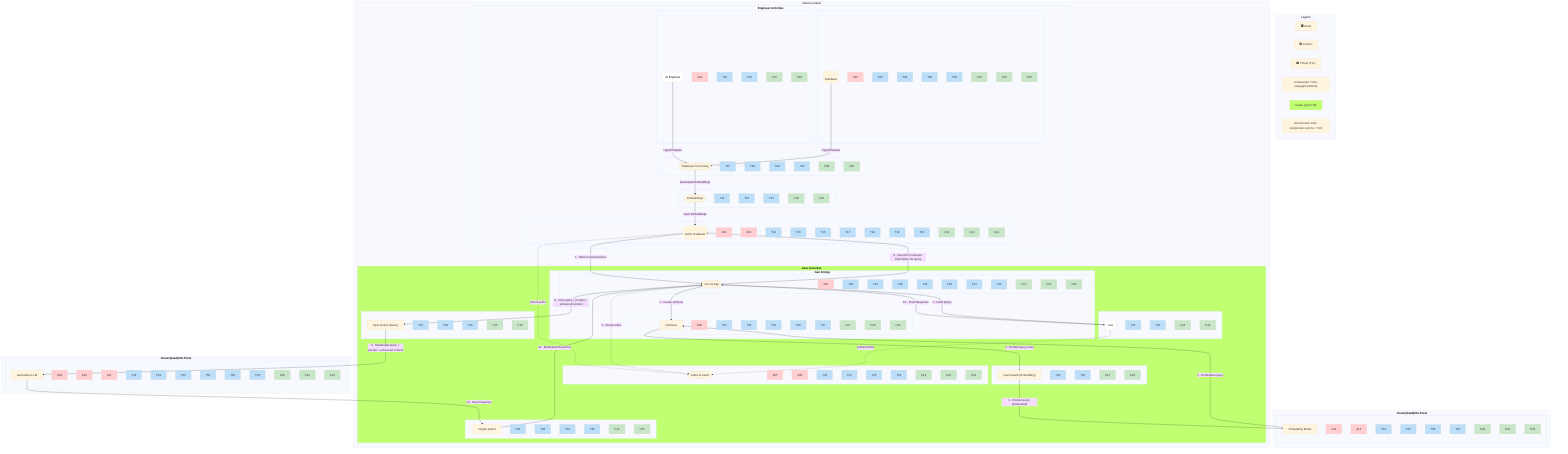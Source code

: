 --- 
config:
  theme: base
  layout: dagre
---
flowchart TD
 subgraph 00["Legend"]
        assetLegend["🟥 Asset"]
        controlLegend["🟩 Control"]
        threatLegend["🟦 Threat (Txx)"]
        dottedBoxLegend["Component / mini-subgraph (dotted)"]
        scopeLegend["Scope (green fill)"]
        tlsLegend["All external / inter-component comms = TLS"]
  end
 subgraph 01["<b>Engineer Activities</b>"]
        02["02"]
        03["03"]
        04["04"]
        05["05"]
        06["06"]
  end
 subgraph 02[" "]
        n1["AI Engineer"]
        A01["A01"]
        T01["T01"]
        T02["T02"]
        C01["C01"]
        C02["C02"]
  end
 subgraph 03[" "]
        n2["Database"]
        A02["A02"]
        T03["T03"]
        T04["T04"]
        T05["T05"]
        T06["T06"]
        C03["C03"]
        C04["C04"]
        C05["C05"]
  end
 subgraph 04[" "]
        n3(["Database Processing"])
        T07["T07"]
        T08["T08"]
        T09["T09"]
        T10["T10"]
        C06["C06"]
        C07["C07"]
  end
 subgraph 05[" "]
        n4(["Embeddings"])
        T11["T11"]
        T12["T12"]
        T13["T13"]
        C08["C08"]
        C09["C09"]
  end
 subgraph 06[" "]
        n5["Vector Database"]
        A03["A03"]
        A04["A04"]
        T14["T14"]
        T15["T15"]
        T16["T16"]
        T17["T17"]
        T18["T18"]
        T19["T19"]
        T20["T20"]
        C10["C10"]
        C11["C11"]
        C12["C12"]
  end
 subgraph 07["<b>User Activities</b>"]
        08["08"]
        09["09"]
        10["10"]
        11["11"]
        12["12"]
        13["13"]
  end
 subgraph 08[" "]
        n6["User"]
        T21["T21"]
        T22["T22"]
        C13["C13"]
        C14["C14"]
  end
 subgraph 09[" "]
        n7["Input Guard (Query)"]
        T27["T27"]
        T28["T28"]
        T29["T29"]
        C15["C15"]
        C16["C16"]
  end
 subgraph 10[" "]
        n8["Input Guard (Embedding)"]
        T30["T30"]
        T31["T31"]
        C17["C17"]
        C18["C18"]
  end
 subgraph 11[" "]
        n9(["Authn & Authz"])
        A05["A05"]
        A06["A06"]
        T23["T23"]
        T24["T24"]
        T25["T25"]
        T26["T26"]
        C19["C19"]
        C20["C20"]
        C21["C21"]
  end
 subgraph 12[" "]
        n10["Output Guard"]
        T32["T32"]
        T33["T33"]
        T34["T34"]
        T35["T35"]
        C22["C22"]
        C23["C23"]
  end
 subgraph 13["<b>Gen AI App</b>"]
        14["14"]
        15["15"]
  end
 subgraph 14[" "]
        n11(["Gen AI App"])
        A07["A07"]
        T36["T36"]
        T37["T37"]
        T38["T38"]
        T39["T39"]
        T40["T40"]
        T41["T41"]
        T42["T42"]
        C24["C24"]
        C25["C25"]
        C26["C26"]
  end
 subgraph 15[" "]
        n12["Retriever"]
        A08["A08"]
        T43["T43"]
        T44["T44"]
        T45["T45"]
        T46["T46"]
        T47["T47"]
        C27["C27"]
        C28["C28"]
        C29["C29"]
  end
 subgraph 16["<b>Cloud (SaaS)/On-Prem</b>"]
        17["17"]
  end
 subgraph 17[" "]
        n13["Generative LLM"]
        A09["A09"]
        A10["A10"]
        A11["A11"]
        T48["T48"]
        T49["T49"]
        T50["T50"]
        T51["T51"]
        T52["T52"]
        T53["T53"]
        C30["C30"]
        C31["C31"]
        C32["C32"]
  end
 subgraph 18["<b>Cloud (SaaS)/On-Prem</b>"]
        19["19"]
  end
 subgraph 19[" "]
        n14["Embedding Model"]
        A12["A12"]
        A13["A13"]
        T54["T54"]
        T55["T55"]
        T56["T56"]
        T57["T57"]
        C33["C33"]
        C34["C34"]
        C35["C35"]
  end
 subgraph 20["Client Location"]
        01
        07
  end
    n1 -- Ingest/Prepare --> n3
    n2 -- Ingest/Prepare --> n3
    n3 -- Generated Embeddings --> n4
    n4 -- Save Embeddings --> n5
    n5 -. Check authz .-> n9
    n11 -- "6 - Search for relevant information for query" --> n5
    n5 -- "7 - Return retrieved docs" --> n11
    n11 -. "5 - Check authz" .-> n9
    n11 -- "8 - Raw query + prompt + enhanced content" --> n7
    n13 -- "10 - Raw Response" --> n10
    n10 -- "11 - Moderated Response" --> n11
    n6 -- "1 - Initial Query" --> n11
    n6 -. Authenticates .-> n9
    n11 -- "12 - Final Response" --> n6
    n7 -- "9 - Moderated query + prompt + enhanced content" --> n13
    n11 -- "2 - Invoke retriever" --> n12
    n12 -- "3 - Embed query (raw)" --> n8
    n8 -- "3 - Embed query (moderated)" --> n14
    n14 -- "4 - Embedded query" --> n12
    n1@{ shape: rounded}
    n2@{ shape: db}
    n5@{ shape: db}
    n6@{ shape: rounded}
    style scopeLegend fill:#C1FF72
    style n1 color:#000000,fill:#FFFFFF
    style A01 fill:#FFCDD2
    style T01 fill:#BBDEFB
    style T02 fill:#BBDEFB
    style C01 fill:#C8E6C9
    style C02 fill:#C8E6C9
    style A02 fill:#FFCDD2
    style T03 fill:#BBDEFB
    style T04 fill:#BBDEFB
    style T05 fill:#BBDEFB
    style T06 fill:#BBDEFB
    style C03 fill:#C8E6C9
    style C04 fill:#C8E6C9
    style C05 fill:#C8E6C9
    style T07 fill:#BBDEFB
    style T08 fill:#BBDEFB
    style T09 fill:#BBDEFB
    style T10 fill:#BBDEFB
    style C06 fill:#C8E6C9
    style C07 fill:#C8E6C9
    style T11 fill:#BBDEFB
    style T12 fill:#BBDEFB
    style T13 fill:#BBDEFB
    style C08 fill:#C8E6C9
    style C09 fill:#C8E6C9
    style A03 fill:#FFCDD2
    style A04 fill:#FFCDD2
    style T14 fill:#BBDEFB
    style T15 fill:#BBDEFB
    style T16 fill:#BBDEFB
    style T17 fill:#BBDEFB
    style T18 fill:#BBDEFB
    style T19 fill:#BBDEFB
    style T20 fill:#BBDEFB
    style C10 fill:#C8E6C9
    style C11 fill:#C8E6C9
    style C12 fill:#C8E6C9
    style 13 fill:#FFF9C
    style n6 fill:#FFFFFF
    style T21 fill:#BBDEFB
    style T22 fill:#BBDEFB
    style C13 fill:#C8E6C9
    style C14 fill:#C8E6C9
    style T27 fill:#BBDEFB
    style T28 fill:#BBDEFB
    style T29 fill:#BBDEFB
    style C15 fill:#C8E6C9
    style C16 fill:#C8E6C9
    style T30 fill:#BBDEFB
    style T31 fill:#BBDEFB
    style C17 fill:#C8E6C9
    style C18 fill:#C8E6C9
    style A05 fill:#FFCDD2
    style A06 fill:#FFCDD2
    style T23 fill:#BBDEFB
    style T24 fill:#BBDEFB
    style T25 fill:#BBDEFB
    style T26 fill:#BBDEFB
    style C19 fill:#C8E6C9
    style C20 fill:#C8E6C9
    style C21 fill:#C8E6C9
    style T32 fill:#BBDEFB
    style T33 fill:#BBDEFB
    style T34 fill:#BBDEFB
    style T35 fill:#BBDEFB
    style C22 fill:#C8E6C9
    style C23 fill:#C8E6C9
    style A07 fill:#FFCDD2
    style T36 fill:#BBDEFB
    style T37 fill:#BBDEFB
    style T38 fill:#BBDEFB
    style T39 fill:#BBDEFB
    style T40 fill:#BBDEFB
    style T41 fill:#BBDEFB
    style T42 fill:#BBDEFB
    style C24 fill:#C8E6C9
    style C25 fill:#C8E6C9
    style C26 fill:#C8E6C9
    style A08 fill:#FFCDD2
    style T43 fill:#BBDEFB
    style T44 fill:#BBDEFB
    style T45 fill:#BBDEFB
    style T46 fill:#BBDEFB
    style T47 fill:#BBDEFB
    style C27 fill:#C8E6C9
    style C28 fill:#C8E6C9
    style C29 fill:#C8E6C9
    style A09 fill:#FFCDD2
    style A10 fill:#FFCDD2
    style A11 fill:#FFCDD2
    style T48 fill:#BBDEFB
    style T49 fill:#BBDEFB
    style T50 fill:#BBDEFB
    style T51 fill:#BBDEFB
    style T52 fill:#BBDEFB
    style T53 fill:#BBDEFB
    style C30 fill:#C8E6C9
    style C31 fill:#C8E6C9
    style C32 fill:#C8E6C9
    style A12 fill:#FFCDD2
    style A13 fill:#FFCDD2
    style T54 fill:#BBDEFB
    style T55 fill:#BBDEFB
    style T56 fill:#BBDEFB
    style T57 fill:#BBDEFB
    style C33 fill:#C8E6C9
    style C34 fill:#C8E6C9
    style C35 fill:#C8E6C9
    style 01 fill:#FFF9C
    style 07 fill:#C1FF72
    style 20 fill:#FFF9C
